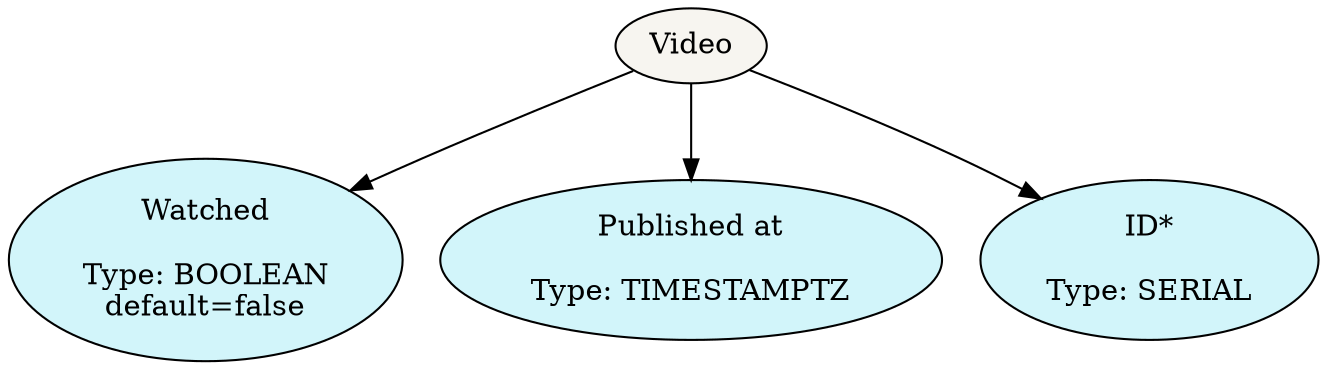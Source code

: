 digraph G {
    root = video;
    overlap = scale;

    // Root node
    node [style=filled, fillcolor="#f7f5f0"];
    video [label="Video"];


    // Attributes
    node [style=filled, fillcolor="#d2f5fa"];

    watched [label="Watched\n\nType: BOOLEAN\ndefault=false"];
    published_at [label="Published at\n\nType: TIMESTAMPTZ"];
    id [label="ID*\n\nType: SERIAL"];

    // Connections
    video -> watched;
    video -> published_at;
    video -> id;
}
